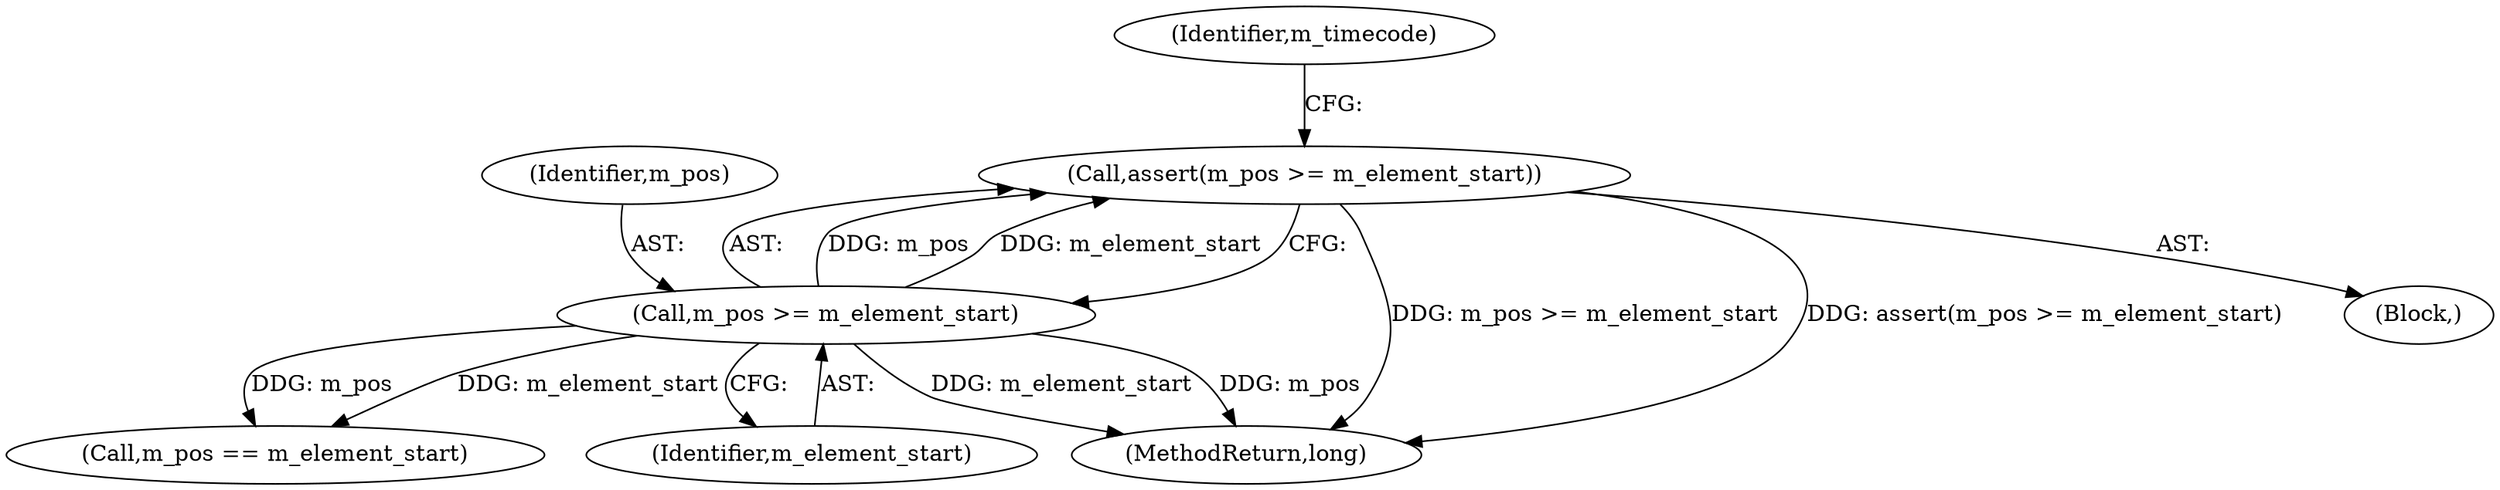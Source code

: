digraph "0_Android_cc274e2abe8b2a6698a5c47d8aa4bb45f1f9538d_28@API" {
"1000138" [label="(Call,assert(m_pos >= m_element_start))"];
"1000139" [label="(Call,m_pos >= m_element_start)"];
"1000144" [label="(Identifier,m_timecode)"];
"1000687" [label="(MethodReturn,long)"];
"1000139" [label="(Call,m_pos >= m_element_start)"];
"1000149" [label="(Call,m_pos == m_element_start)"];
"1000138" [label="(Call,assert(m_pos >= m_element_start))"];
"1000141" [label="(Identifier,m_element_start)"];
"1000135" [label="(Block,)"];
"1000140" [label="(Identifier,m_pos)"];
"1000138" -> "1000135"  [label="AST: "];
"1000138" -> "1000139"  [label="CFG: "];
"1000139" -> "1000138"  [label="AST: "];
"1000144" -> "1000138"  [label="CFG: "];
"1000138" -> "1000687"  [label="DDG: m_pos >= m_element_start"];
"1000138" -> "1000687"  [label="DDG: assert(m_pos >= m_element_start)"];
"1000139" -> "1000138"  [label="DDG: m_pos"];
"1000139" -> "1000138"  [label="DDG: m_element_start"];
"1000139" -> "1000141"  [label="CFG: "];
"1000140" -> "1000139"  [label="AST: "];
"1000141" -> "1000139"  [label="AST: "];
"1000139" -> "1000687"  [label="DDG: m_element_start"];
"1000139" -> "1000687"  [label="DDG: m_pos"];
"1000139" -> "1000149"  [label="DDG: m_pos"];
"1000139" -> "1000149"  [label="DDG: m_element_start"];
}
